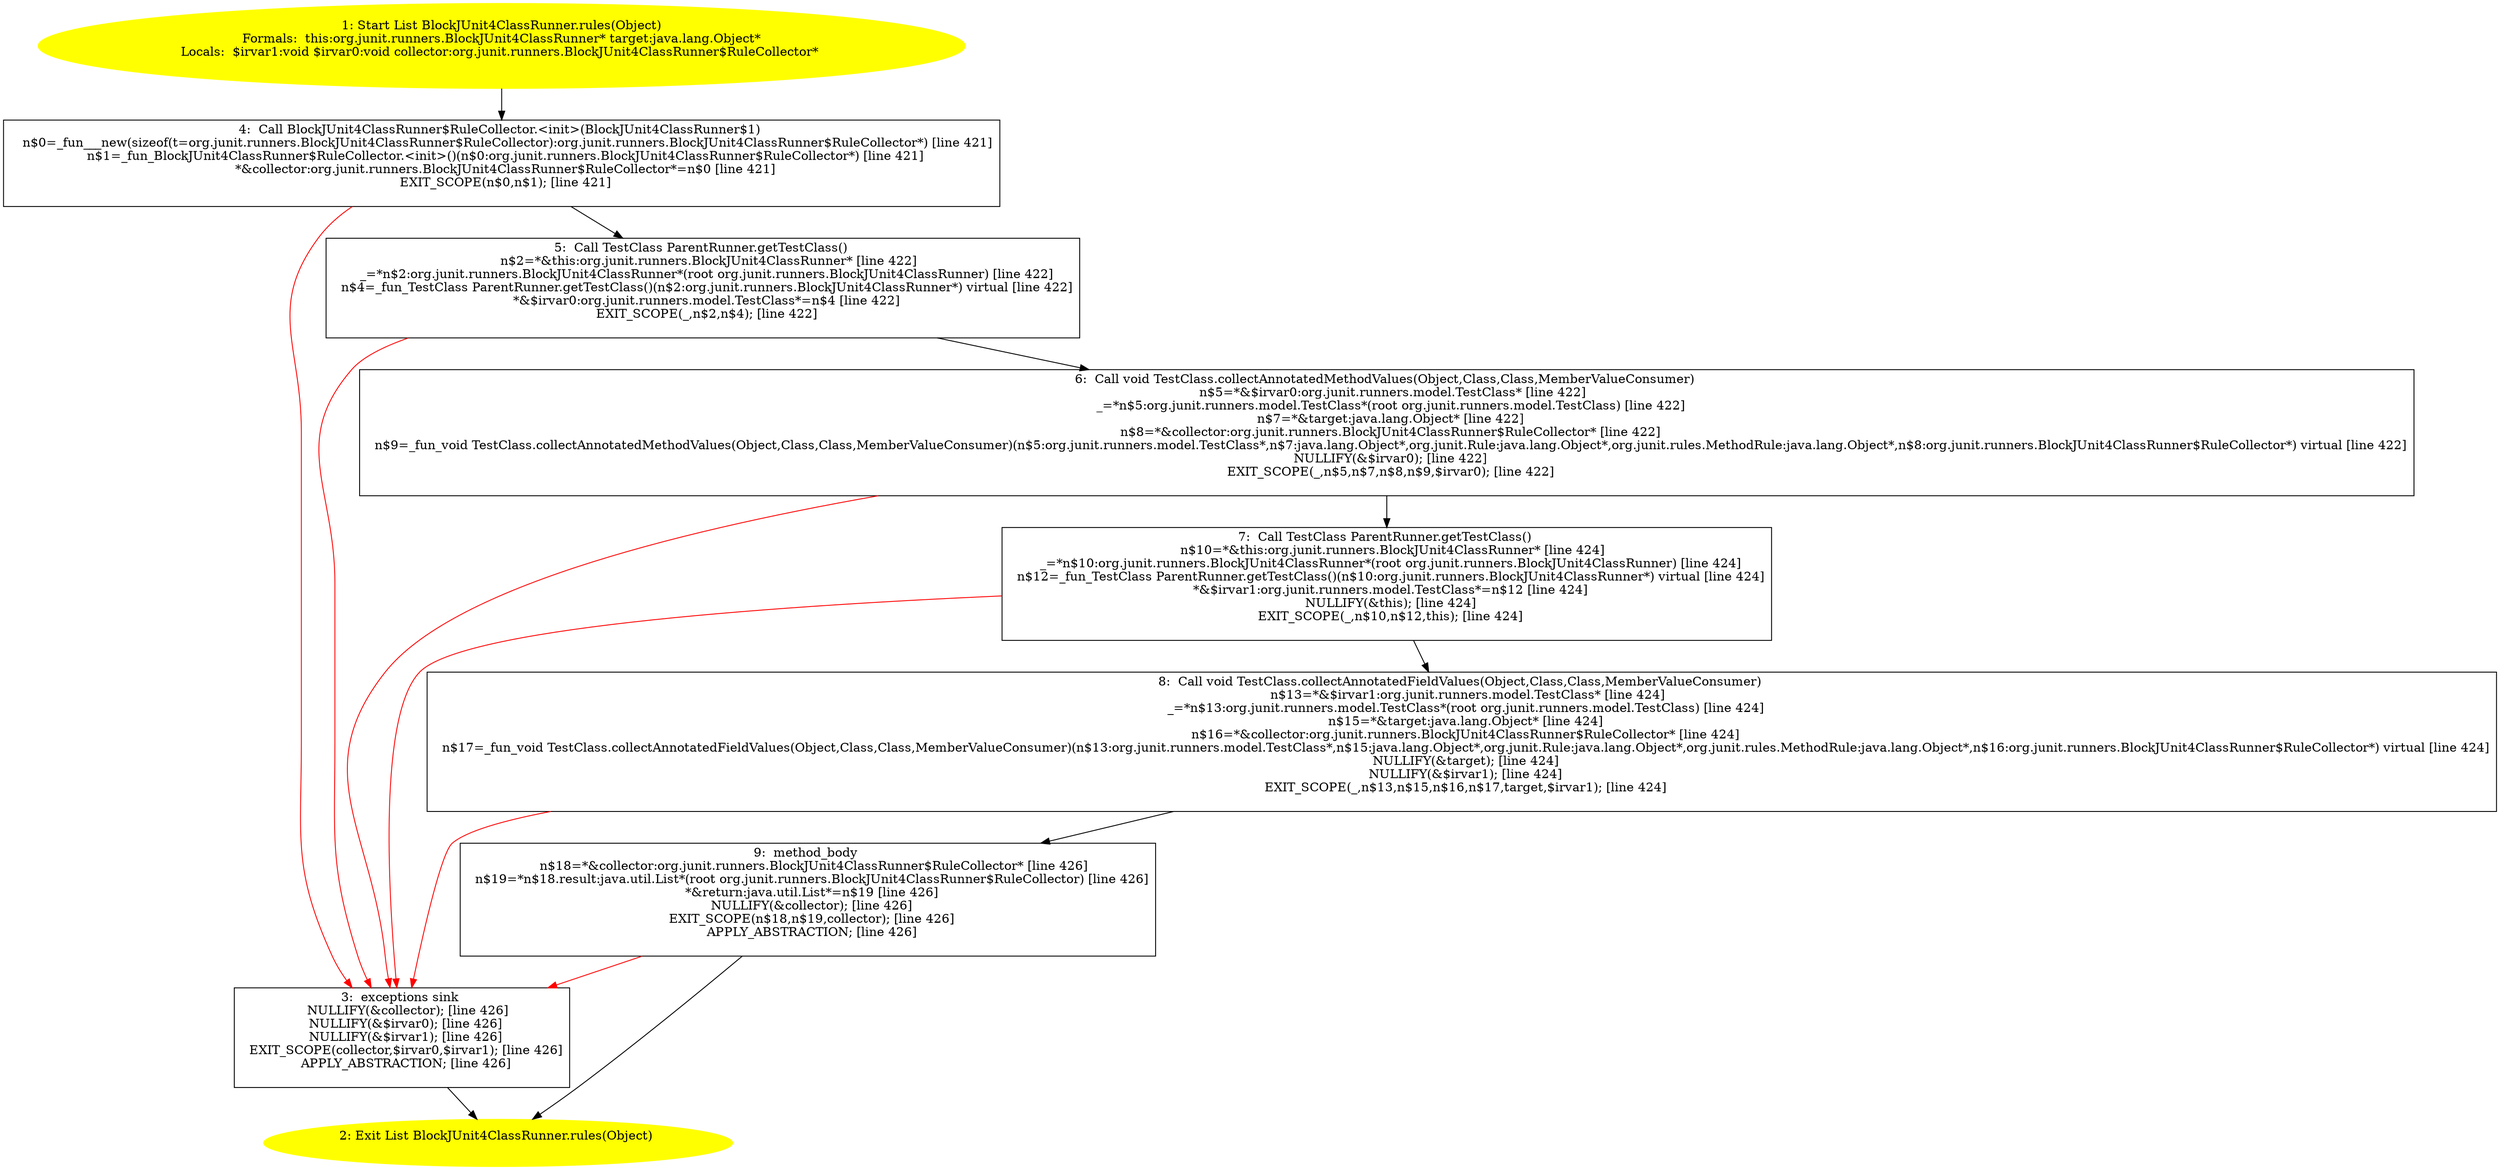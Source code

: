 /* @generated */
digraph cfg {
"org.junit.runners.BlockJUnit4ClassRunner.rules(java.lang.Object):java.util.List.2e73d965d8dd372201797ed86b51cdfb_1" [label="1: Start List BlockJUnit4ClassRunner.rules(Object)\nFormals:  this:org.junit.runners.BlockJUnit4ClassRunner* target:java.lang.Object*\nLocals:  $irvar1:void $irvar0:void collector:org.junit.runners.BlockJUnit4ClassRunner$RuleCollector* \n  " color=yellow style=filled]
	

	 "org.junit.runners.BlockJUnit4ClassRunner.rules(java.lang.Object):java.util.List.2e73d965d8dd372201797ed86b51cdfb_1" -> "org.junit.runners.BlockJUnit4ClassRunner.rules(java.lang.Object):java.util.List.2e73d965d8dd372201797ed86b51cdfb_4" ;
"org.junit.runners.BlockJUnit4ClassRunner.rules(java.lang.Object):java.util.List.2e73d965d8dd372201797ed86b51cdfb_2" [label="2: Exit List BlockJUnit4ClassRunner.rules(Object) \n  " color=yellow style=filled]
	

"org.junit.runners.BlockJUnit4ClassRunner.rules(java.lang.Object):java.util.List.2e73d965d8dd372201797ed86b51cdfb_3" [label="3:  exceptions sink \n   NULLIFY(&collector); [line 426]\n  NULLIFY(&$irvar0); [line 426]\n  NULLIFY(&$irvar1); [line 426]\n  EXIT_SCOPE(collector,$irvar0,$irvar1); [line 426]\n  APPLY_ABSTRACTION; [line 426]\n " shape="box"]
	

	 "org.junit.runners.BlockJUnit4ClassRunner.rules(java.lang.Object):java.util.List.2e73d965d8dd372201797ed86b51cdfb_3" -> "org.junit.runners.BlockJUnit4ClassRunner.rules(java.lang.Object):java.util.List.2e73d965d8dd372201797ed86b51cdfb_2" ;
"org.junit.runners.BlockJUnit4ClassRunner.rules(java.lang.Object):java.util.List.2e73d965d8dd372201797ed86b51cdfb_4" [label="4:  Call BlockJUnit4ClassRunner$RuleCollector.<init>(BlockJUnit4ClassRunner$1) \n   n$0=_fun___new(sizeof(t=org.junit.runners.BlockJUnit4ClassRunner$RuleCollector):org.junit.runners.BlockJUnit4ClassRunner$RuleCollector*) [line 421]\n  n$1=_fun_BlockJUnit4ClassRunner$RuleCollector.<init>()(n$0:org.junit.runners.BlockJUnit4ClassRunner$RuleCollector*) [line 421]\n  *&collector:org.junit.runners.BlockJUnit4ClassRunner$RuleCollector*=n$0 [line 421]\n  EXIT_SCOPE(n$0,n$1); [line 421]\n " shape="box"]
	

	 "org.junit.runners.BlockJUnit4ClassRunner.rules(java.lang.Object):java.util.List.2e73d965d8dd372201797ed86b51cdfb_4" -> "org.junit.runners.BlockJUnit4ClassRunner.rules(java.lang.Object):java.util.List.2e73d965d8dd372201797ed86b51cdfb_5" ;
	 "org.junit.runners.BlockJUnit4ClassRunner.rules(java.lang.Object):java.util.List.2e73d965d8dd372201797ed86b51cdfb_4" -> "org.junit.runners.BlockJUnit4ClassRunner.rules(java.lang.Object):java.util.List.2e73d965d8dd372201797ed86b51cdfb_3" [color="red" ];
"org.junit.runners.BlockJUnit4ClassRunner.rules(java.lang.Object):java.util.List.2e73d965d8dd372201797ed86b51cdfb_5" [label="5:  Call TestClass ParentRunner.getTestClass() \n   n$2=*&this:org.junit.runners.BlockJUnit4ClassRunner* [line 422]\n  _=*n$2:org.junit.runners.BlockJUnit4ClassRunner*(root org.junit.runners.BlockJUnit4ClassRunner) [line 422]\n  n$4=_fun_TestClass ParentRunner.getTestClass()(n$2:org.junit.runners.BlockJUnit4ClassRunner*) virtual [line 422]\n  *&$irvar0:org.junit.runners.model.TestClass*=n$4 [line 422]\n  EXIT_SCOPE(_,n$2,n$4); [line 422]\n " shape="box"]
	

	 "org.junit.runners.BlockJUnit4ClassRunner.rules(java.lang.Object):java.util.List.2e73d965d8dd372201797ed86b51cdfb_5" -> "org.junit.runners.BlockJUnit4ClassRunner.rules(java.lang.Object):java.util.List.2e73d965d8dd372201797ed86b51cdfb_6" ;
	 "org.junit.runners.BlockJUnit4ClassRunner.rules(java.lang.Object):java.util.List.2e73d965d8dd372201797ed86b51cdfb_5" -> "org.junit.runners.BlockJUnit4ClassRunner.rules(java.lang.Object):java.util.List.2e73d965d8dd372201797ed86b51cdfb_3" [color="red" ];
"org.junit.runners.BlockJUnit4ClassRunner.rules(java.lang.Object):java.util.List.2e73d965d8dd372201797ed86b51cdfb_6" [label="6:  Call void TestClass.collectAnnotatedMethodValues(Object,Class,Class,MemberValueConsumer) \n   n$5=*&$irvar0:org.junit.runners.model.TestClass* [line 422]\n  _=*n$5:org.junit.runners.model.TestClass*(root org.junit.runners.model.TestClass) [line 422]\n  n$7=*&target:java.lang.Object* [line 422]\n  n$8=*&collector:org.junit.runners.BlockJUnit4ClassRunner$RuleCollector* [line 422]\n  n$9=_fun_void TestClass.collectAnnotatedMethodValues(Object,Class,Class,MemberValueConsumer)(n$5:org.junit.runners.model.TestClass*,n$7:java.lang.Object*,org.junit.Rule:java.lang.Object*,org.junit.rules.MethodRule:java.lang.Object*,n$8:org.junit.runners.BlockJUnit4ClassRunner$RuleCollector*) virtual [line 422]\n  NULLIFY(&$irvar0); [line 422]\n  EXIT_SCOPE(_,n$5,n$7,n$8,n$9,$irvar0); [line 422]\n " shape="box"]
	

	 "org.junit.runners.BlockJUnit4ClassRunner.rules(java.lang.Object):java.util.List.2e73d965d8dd372201797ed86b51cdfb_6" -> "org.junit.runners.BlockJUnit4ClassRunner.rules(java.lang.Object):java.util.List.2e73d965d8dd372201797ed86b51cdfb_7" ;
	 "org.junit.runners.BlockJUnit4ClassRunner.rules(java.lang.Object):java.util.List.2e73d965d8dd372201797ed86b51cdfb_6" -> "org.junit.runners.BlockJUnit4ClassRunner.rules(java.lang.Object):java.util.List.2e73d965d8dd372201797ed86b51cdfb_3" [color="red" ];
"org.junit.runners.BlockJUnit4ClassRunner.rules(java.lang.Object):java.util.List.2e73d965d8dd372201797ed86b51cdfb_7" [label="7:  Call TestClass ParentRunner.getTestClass() \n   n$10=*&this:org.junit.runners.BlockJUnit4ClassRunner* [line 424]\n  _=*n$10:org.junit.runners.BlockJUnit4ClassRunner*(root org.junit.runners.BlockJUnit4ClassRunner) [line 424]\n  n$12=_fun_TestClass ParentRunner.getTestClass()(n$10:org.junit.runners.BlockJUnit4ClassRunner*) virtual [line 424]\n  *&$irvar1:org.junit.runners.model.TestClass*=n$12 [line 424]\n  NULLIFY(&this); [line 424]\n  EXIT_SCOPE(_,n$10,n$12,this); [line 424]\n " shape="box"]
	

	 "org.junit.runners.BlockJUnit4ClassRunner.rules(java.lang.Object):java.util.List.2e73d965d8dd372201797ed86b51cdfb_7" -> "org.junit.runners.BlockJUnit4ClassRunner.rules(java.lang.Object):java.util.List.2e73d965d8dd372201797ed86b51cdfb_8" ;
	 "org.junit.runners.BlockJUnit4ClassRunner.rules(java.lang.Object):java.util.List.2e73d965d8dd372201797ed86b51cdfb_7" -> "org.junit.runners.BlockJUnit4ClassRunner.rules(java.lang.Object):java.util.List.2e73d965d8dd372201797ed86b51cdfb_3" [color="red" ];
"org.junit.runners.BlockJUnit4ClassRunner.rules(java.lang.Object):java.util.List.2e73d965d8dd372201797ed86b51cdfb_8" [label="8:  Call void TestClass.collectAnnotatedFieldValues(Object,Class,Class,MemberValueConsumer) \n   n$13=*&$irvar1:org.junit.runners.model.TestClass* [line 424]\n  _=*n$13:org.junit.runners.model.TestClass*(root org.junit.runners.model.TestClass) [line 424]\n  n$15=*&target:java.lang.Object* [line 424]\n  n$16=*&collector:org.junit.runners.BlockJUnit4ClassRunner$RuleCollector* [line 424]\n  n$17=_fun_void TestClass.collectAnnotatedFieldValues(Object,Class,Class,MemberValueConsumer)(n$13:org.junit.runners.model.TestClass*,n$15:java.lang.Object*,org.junit.Rule:java.lang.Object*,org.junit.rules.MethodRule:java.lang.Object*,n$16:org.junit.runners.BlockJUnit4ClassRunner$RuleCollector*) virtual [line 424]\n  NULLIFY(&target); [line 424]\n  NULLIFY(&$irvar1); [line 424]\n  EXIT_SCOPE(_,n$13,n$15,n$16,n$17,target,$irvar1); [line 424]\n " shape="box"]
	

	 "org.junit.runners.BlockJUnit4ClassRunner.rules(java.lang.Object):java.util.List.2e73d965d8dd372201797ed86b51cdfb_8" -> "org.junit.runners.BlockJUnit4ClassRunner.rules(java.lang.Object):java.util.List.2e73d965d8dd372201797ed86b51cdfb_9" ;
	 "org.junit.runners.BlockJUnit4ClassRunner.rules(java.lang.Object):java.util.List.2e73d965d8dd372201797ed86b51cdfb_8" -> "org.junit.runners.BlockJUnit4ClassRunner.rules(java.lang.Object):java.util.List.2e73d965d8dd372201797ed86b51cdfb_3" [color="red" ];
"org.junit.runners.BlockJUnit4ClassRunner.rules(java.lang.Object):java.util.List.2e73d965d8dd372201797ed86b51cdfb_9" [label="9:  method_body \n   n$18=*&collector:org.junit.runners.BlockJUnit4ClassRunner$RuleCollector* [line 426]\n  n$19=*n$18.result:java.util.List*(root org.junit.runners.BlockJUnit4ClassRunner$RuleCollector) [line 426]\n  *&return:java.util.List*=n$19 [line 426]\n  NULLIFY(&collector); [line 426]\n  EXIT_SCOPE(n$18,n$19,collector); [line 426]\n  APPLY_ABSTRACTION; [line 426]\n " shape="box"]
	

	 "org.junit.runners.BlockJUnit4ClassRunner.rules(java.lang.Object):java.util.List.2e73d965d8dd372201797ed86b51cdfb_9" -> "org.junit.runners.BlockJUnit4ClassRunner.rules(java.lang.Object):java.util.List.2e73d965d8dd372201797ed86b51cdfb_2" ;
	 "org.junit.runners.BlockJUnit4ClassRunner.rules(java.lang.Object):java.util.List.2e73d965d8dd372201797ed86b51cdfb_9" -> "org.junit.runners.BlockJUnit4ClassRunner.rules(java.lang.Object):java.util.List.2e73d965d8dd372201797ed86b51cdfb_3" [color="red" ];
}
